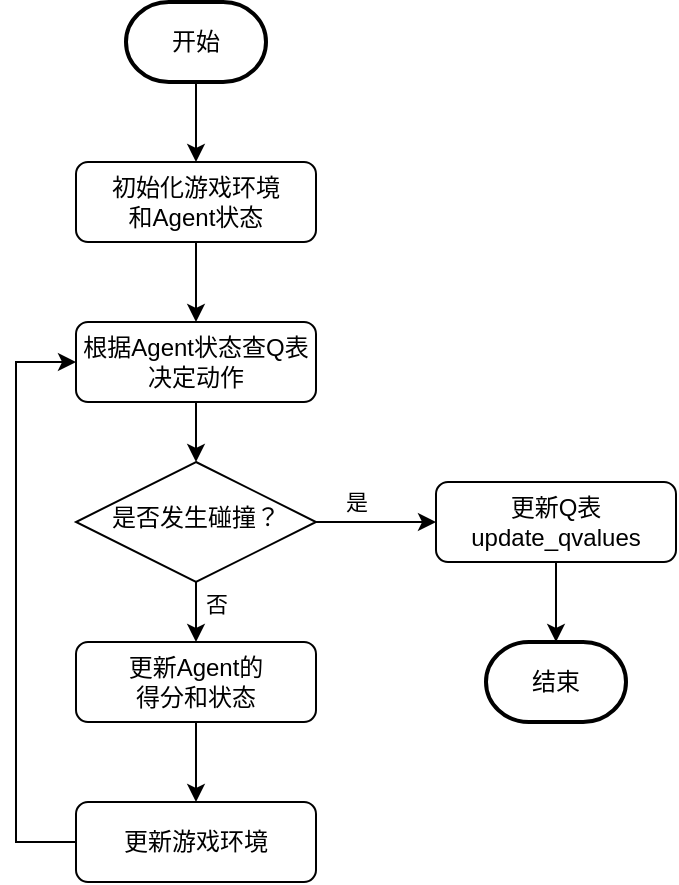 <mxfile version="22.0.6" type="github">
  <diagram id="C5RBs43oDa-KdzZeNtuy" name="Page-1">
    <mxGraphModel dx="922" dy="539" grid="1" gridSize="10" guides="1" tooltips="1" connect="1" arrows="1" fold="1" page="1" pageScale="1" pageWidth="827" pageHeight="1169" math="0" shadow="0">
      <root>
        <mxCell id="WIyWlLk6GJQsqaUBKTNV-0" />
        <mxCell id="WIyWlLk6GJQsqaUBKTNV-1" parent="WIyWlLk6GJQsqaUBKTNV-0" />
        <mxCell id="6NebsqzDo4ccGm2a-mXS-6" style="edgeStyle=orthogonalEdgeStyle;rounded=0;orthogonalLoop=1;jettySize=auto;html=1;exitX=0.5;exitY=1;exitDx=0;exitDy=0;entryX=0.5;entryY=0;entryDx=0;entryDy=0;" edge="1" parent="WIyWlLk6GJQsqaUBKTNV-1" source="WIyWlLk6GJQsqaUBKTNV-3" target="6NebsqzDo4ccGm2a-mXS-3">
          <mxGeometry relative="1" as="geometry" />
        </mxCell>
        <mxCell id="WIyWlLk6GJQsqaUBKTNV-3" value="初始化游戏环境&lt;br&gt;和Agent状态" style="rounded=1;whiteSpace=wrap;html=1;fontSize=12;glass=0;strokeWidth=1;shadow=0;" parent="WIyWlLk6GJQsqaUBKTNV-1" vertex="1">
          <mxGeometry x="60" y="120" width="120" height="40" as="geometry" />
        </mxCell>
        <mxCell id="6NebsqzDo4ccGm2a-mXS-2" style="edgeStyle=orthogonalEdgeStyle;rounded=0;orthogonalLoop=1;jettySize=auto;html=1;exitX=0.5;exitY=1;exitDx=0;exitDy=0;exitPerimeter=0;entryX=0.5;entryY=0;entryDx=0;entryDy=0;" edge="1" parent="WIyWlLk6GJQsqaUBKTNV-1" source="6NebsqzDo4ccGm2a-mXS-0" target="WIyWlLk6GJQsqaUBKTNV-3">
          <mxGeometry relative="1" as="geometry" />
        </mxCell>
        <mxCell id="6NebsqzDo4ccGm2a-mXS-0" value="开始" style="strokeWidth=2;html=1;shape=mxgraph.flowchart.terminator;whiteSpace=wrap;" vertex="1" parent="WIyWlLk6GJQsqaUBKTNV-1">
          <mxGeometry x="85" y="40" width="70" height="40" as="geometry" />
        </mxCell>
        <mxCell id="6NebsqzDo4ccGm2a-mXS-1" value="结束" style="strokeWidth=2;html=1;shape=mxgraph.flowchart.terminator;whiteSpace=wrap;" vertex="1" parent="WIyWlLk6GJQsqaUBKTNV-1">
          <mxGeometry x="265" y="360" width="70" height="40" as="geometry" />
        </mxCell>
        <mxCell id="6NebsqzDo4ccGm2a-mXS-8" style="edgeStyle=orthogonalEdgeStyle;rounded=0;orthogonalLoop=1;jettySize=auto;html=1;exitX=0.5;exitY=1;exitDx=0;exitDy=0;entryX=0.5;entryY=0;entryDx=0;entryDy=0;" edge="1" parent="WIyWlLk6GJQsqaUBKTNV-1" source="6NebsqzDo4ccGm2a-mXS-3" target="6NebsqzDo4ccGm2a-mXS-7">
          <mxGeometry relative="1" as="geometry" />
        </mxCell>
        <mxCell id="6NebsqzDo4ccGm2a-mXS-3" value="根据Agent状态查Q表&lt;br&gt;决定动作" style="rounded=1;whiteSpace=wrap;html=1;fontSize=12;glass=0;strokeWidth=1;shadow=0;" vertex="1" parent="WIyWlLk6GJQsqaUBKTNV-1">
          <mxGeometry x="60" y="200" width="120" height="40" as="geometry" />
        </mxCell>
        <mxCell id="6NebsqzDo4ccGm2a-mXS-11" style="edgeStyle=orthogonalEdgeStyle;rounded=0;orthogonalLoop=1;jettySize=auto;html=1;exitX=1;exitY=0.5;exitDx=0;exitDy=0;entryX=0;entryY=0.5;entryDx=0;entryDy=0;" edge="1" parent="WIyWlLk6GJQsqaUBKTNV-1" source="6NebsqzDo4ccGm2a-mXS-7" target="6NebsqzDo4ccGm2a-mXS-10">
          <mxGeometry relative="1" as="geometry" />
        </mxCell>
        <mxCell id="6NebsqzDo4ccGm2a-mXS-14" value="是" style="edgeLabel;html=1;align=center;verticalAlign=middle;resizable=0;points=[];" vertex="1" connectable="0" parent="6NebsqzDo4ccGm2a-mXS-11">
          <mxGeometry x="0.065" y="1" relative="1" as="geometry">
            <mxPoint x="-12" y="-9" as="offset" />
          </mxGeometry>
        </mxCell>
        <mxCell id="6NebsqzDo4ccGm2a-mXS-12" style="edgeStyle=orthogonalEdgeStyle;rounded=0;orthogonalLoop=1;jettySize=auto;html=1;exitX=0.5;exitY=1;exitDx=0;exitDy=0;entryX=0.5;entryY=0;entryDx=0;entryDy=0;" edge="1" parent="WIyWlLk6GJQsqaUBKTNV-1" source="6NebsqzDo4ccGm2a-mXS-7" target="6NebsqzDo4ccGm2a-mXS-9">
          <mxGeometry relative="1" as="geometry" />
        </mxCell>
        <mxCell id="6NebsqzDo4ccGm2a-mXS-13" value="否" style="edgeLabel;html=1;align=center;verticalAlign=middle;resizable=0;points=[];" vertex="1" connectable="0" parent="6NebsqzDo4ccGm2a-mXS-12">
          <mxGeometry x="-0.251" relative="1" as="geometry">
            <mxPoint x="10" as="offset" />
          </mxGeometry>
        </mxCell>
        <mxCell id="6NebsqzDo4ccGm2a-mXS-7" value="是否发生碰撞？" style="rhombus;whiteSpace=wrap;html=1;shadow=0;fontFamily=Helvetica;fontSize=12;align=center;strokeWidth=1;spacing=6;spacingTop=-4;" vertex="1" parent="WIyWlLk6GJQsqaUBKTNV-1">
          <mxGeometry x="60" y="270" width="120" height="60" as="geometry" />
        </mxCell>
        <mxCell id="6NebsqzDo4ccGm2a-mXS-19" style="edgeStyle=orthogonalEdgeStyle;rounded=0;orthogonalLoop=1;jettySize=auto;html=1;exitX=0.5;exitY=1;exitDx=0;exitDy=0;entryX=0.5;entryY=0;entryDx=0;entryDy=0;" edge="1" parent="WIyWlLk6GJQsqaUBKTNV-1" source="6NebsqzDo4ccGm2a-mXS-9" target="6NebsqzDo4ccGm2a-mXS-17">
          <mxGeometry relative="1" as="geometry" />
        </mxCell>
        <mxCell id="6NebsqzDo4ccGm2a-mXS-9" value="更新Agent的&lt;br&gt;得分和状态" style="rounded=1;whiteSpace=wrap;html=1;fontSize=12;glass=0;strokeWidth=1;shadow=0;" vertex="1" parent="WIyWlLk6GJQsqaUBKTNV-1">
          <mxGeometry x="60" y="360" width="120" height="40" as="geometry" />
        </mxCell>
        <mxCell id="6NebsqzDo4ccGm2a-mXS-10" value="更新Q表&lt;br&gt;update_qvalues" style="rounded=1;whiteSpace=wrap;html=1;fontSize=12;glass=0;strokeWidth=1;shadow=0;" vertex="1" parent="WIyWlLk6GJQsqaUBKTNV-1">
          <mxGeometry x="240" y="280" width="120" height="40" as="geometry" />
        </mxCell>
        <mxCell id="6NebsqzDo4ccGm2a-mXS-15" style="edgeStyle=orthogonalEdgeStyle;rounded=0;orthogonalLoop=1;jettySize=auto;html=1;exitX=0.5;exitY=1;exitDx=0;exitDy=0;entryX=0.5;entryY=0;entryDx=0;entryDy=0;entryPerimeter=0;" edge="1" parent="WIyWlLk6GJQsqaUBKTNV-1" source="6NebsqzDo4ccGm2a-mXS-10" target="6NebsqzDo4ccGm2a-mXS-1">
          <mxGeometry relative="1" as="geometry" />
        </mxCell>
        <mxCell id="6NebsqzDo4ccGm2a-mXS-20" style="edgeStyle=orthogonalEdgeStyle;rounded=0;orthogonalLoop=1;jettySize=auto;html=1;exitX=0;exitY=0.5;exitDx=0;exitDy=0;entryX=0;entryY=0.5;entryDx=0;entryDy=0;" edge="1" parent="WIyWlLk6GJQsqaUBKTNV-1" source="6NebsqzDo4ccGm2a-mXS-17" target="6NebsqzDo4ccGm2a-mXS-3">
          <mxGeometry relative="1" as="geometry">
            <Array as="points">
              <mxPoint x="30" y="460" />
              <mxPoint x="30" y="220" />
            </Array>
          </mxGeometry>
        </mxCell>
        <mxCell id="6NebsqzDo4ccGm2a-mXS-17" value="更新游戏环境" style="rounded=1;whiteSpace=wrap;html=1;fontSize=12;glass=0;strokeWidth=1;shadow=0;" vertex="1" parent="WIyWlLk6GJQsqaUBKTNV-1">
          <mxGeometry x="60" y="440" width="120" height="40" as="geometry" />
        </mxCell>
      </root>
    </mxGraphModel>
  </diagram>
</mxfile>
